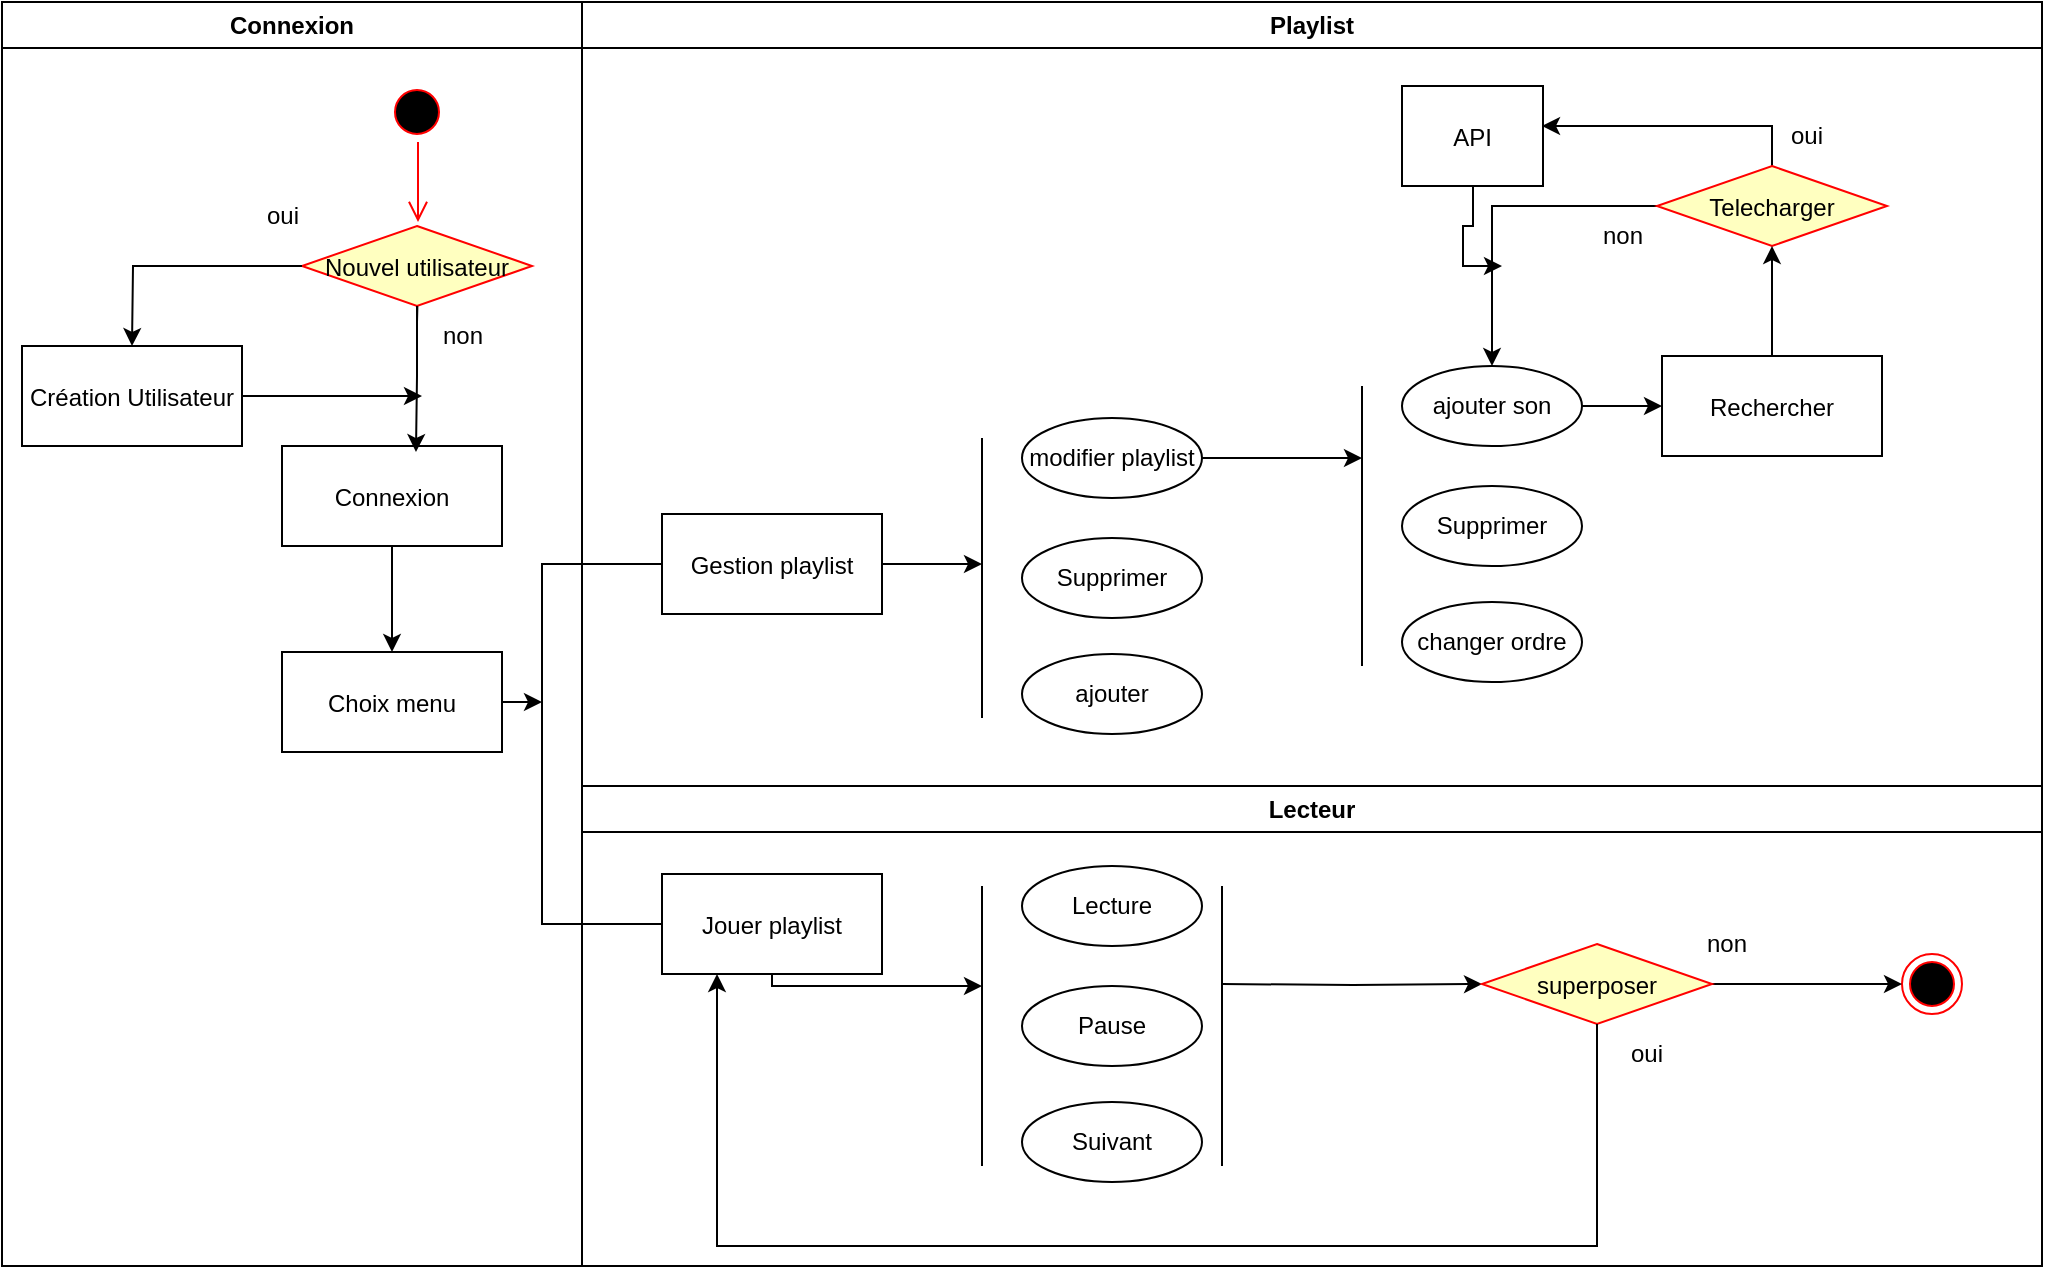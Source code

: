 <mxfile version="24.7.16">
  <diagram name="Page-1" id="e7e014a7-5840-1c2e-5031-d8a46d1fe8dd">
    <mxGraphModel dx="2074" dy="1134" grid="1" gridSize="10" guides="1" tooltips="1" connect="1" arrows="1" fold="1" page="1" pageScale="1" pageWidth="1169" pageHeight="826" background="none" math="0" shadow="0">
      <root>
        <mxCell id="0" />
        <mxCell id="1" parent="0" />
        <mxCell id="2" value="Connexion" style="swimlane;whiteSpace=wrap" parent="1" vertex="1">
          <mxGeometry x="30" y="128" width="290" height="632" as="geometry" />
        </mxCell>
        <mxCell id="5" value="" style="ellipse;shape=startState;fillColor=#000000;strokeColor=#ff0000;" parent="2" vertex="1">
          <mxGeometry x="192.5" y="40" width="30" height="30" as="geometry" />
        </mxCell>
        <mxCell id="6" value="" style="edgeStyle=elbowEdgeStyle;elbow=horizontal;verticalAlign=bottom;endArrow=open;endSize=8;strokeColor=#FF0000;endFill=1;rounded=0" parent="2" source="5" edge="1">
          <mxGeometry x="100" y="40" as="geometry">
            <mxPoint x="208" y="110" as="targetPoint" />
          </mxGeometry>
        </mxCell>
        <mxCell id="y1hk1-lNLU-EG55ICA1L-42" value="" style="edgeStyle=orthogonalEdgeStyle;rounded=0;orthogonalLoop=1;jettySize=auto;html=1;" parent="2" target="y1hk1-lNLU-EG55ICA1L-41" edge="1">
          <mxGeometry relative="1" as="geometry">
            <mxPoint x="207.5" y="160" as="sourcePoint" />
          </mxGeometry>
        </mxCell>
        <mxCell id="E0teG35sYCp0bTSXdKpn-89" style="edgeStyle=orthogonalEdgeStyle;rounded=0;orthogonalLoop=1;jettySize=auto;html=1;" edge="1" parent="2" source="10">
          <mxGeometry relative="1" as="geometry">
            <mxPoint x="270" y="350" as="targetPoint" />
          </mxGeometry>
        </mxCell>
        <mxCell id="10" value="Choix menu" style="" parent="2" vertex="1">
          <mxGeometry x="140" y="325" width="110" height="50" as="geometry" />
        </mxCell>
        <mxCell id="y1hk1-lNLU-EG55ICA1L-41" value="Nouvel utilisateur" style="rhombus;fillColor=#ffffc0;strokeColor=#ff0000;" parent="2" vertex="1">
          <mxGeometry x="150" y="112" width="115" height="40" as="geometry" />
        </mxCell>
        <mxCell id="y1hk1-lNLU-EG55ICA1L-45" value="non" style="text;html=1;align=center;verticalAlign=middle;resizable=0;points=[];autosize=1;strokeColor=none;fillColor=none;" parent="2" vertex="1">
          <mxGeometry x="210" y="152" width="40" height="30" as="geometry" />
        </mxCell>
        <mxCell id="E0teG35sYCp0bTSXdKpn-47" style="edgeStyle=orthogonalEdgeStyle;rounded=0;orthogonalLoop=1;jettySize=auto;html=1;" edge="1" parent="2" source="y1hk1-lNLU-EG55ICA1L-47">
          <mxGeometry relative="1" as="geometry">
            <mxPoint x="210" y="197" as="targetPoint" />
          </mxGeometry>
        </mxCell>
        <mxCell id="y1hk1-lNLU-EG55ICA1L-47" value="Création Utilisateur" style="" parent="2" vertex="1">
          <mxGeometry x="10" y="172" width="110" height="50" as="geometry" />
        </mxCell>
        <mxCell id="y1hk1-lNLU-EG55ICA1L-57" value="oui" style="text;html=1;align=center;verticalAlign=middle;resizable=0;points=[];autosize=1;strokeColor=none;fillColor=none;" parent="2" vertex="1">
          <mxGeometry x="120" y="92" width="40" height="30" as="geometry" />
        </mxCell>
        <mxCell id="E0teG35sYCp0bTSXdKpn-45" style="edgeStyle=orthogonalEdgeStyle;rounded=0;orthogonalLoop=1;jettySize=auto;html=1;" edge="1" parent="2" source="y1hk1-lNLU-EG55ICA1L-41">
          <mxGeometry relative="1" as="geometry">
            <mxPoint x="65" y="172" as="targetPoint" />
          </mxGeometry>
        </mxCell>
        <mxCell id="E0teG35sYCp0bTSXdKpn-49" style="edgeStyle=orthogonalEdgeStyle;rounded=0;orthogonalLoop=1;jettySize=auto;html=1;entryX=0.5;entryY=0;entryDx=0;entryDy=0;" edge="1" parent="2" source="E0teG35sYCp0bTSXdKpn-46" target="10">
          <mxGeometry relative="1" as="geometry" />
        </mxCell>
        <mxCell id="E0teG35sYCp0bTSXdKpn-46" value="Connexion" style="" vertex="1" parent="2">
          <mxGeometry x="140" y="222" width="110" height="50" as="geometry" />
        </mxCell>
        <mxCell id="E0teG35sYCp0bTSXdKpn-48" style="edgeStyle=orthogonalEdgeStyle;rounded=0;orthogonalLoop=1;jettySize=auto;html=1;entryX=0.609;entryY=0.06;entryDx=0;entryDy=0;entryPerimeter=0;" edge="1" parent="2" source="y1hk1-lNLU-EG55ICA1L-41" target="E0teG35sYCp0bTSXdKpn-46">
          <mxGeometry relative="1" as="geometry" />
        </mxCell>
        <mxCell id="3" value="Playlist" style="swimlane;whiteSpace=wrap" parent="1" vertex="1">
          <mxGeometry x="320" y="128" width="730" height="392" as="geometry" />
        </mxCell>
        <mxCell id="y1hk1-lNLU-EG55ICA1L-63" style="edgeStyle=orthogonalEdgeStyle;rounded=0;orthogonalLoop=1;jettySize=auto;html=1;" parent="3" source="y1hk1-lNLU-EG55ICA1L-51" edge="1">
          <mxGeometry relative="1" as="geometry">
            <mxPoint x="200" y="281" as="targetPoint" />
          </mxGeometry>
        </mxCell>
        <mxCell id="y1hk1-lNLU-EG55ICA1L-51" value="Gestion playlist" style="" parent="3" vertex="1">
          <mxGeometry x="40" y="256" width="110" height="50" as="geometry" />
        </mxCell>
        <mxCell id="y1hk1-lNLU-EG55ICA1L-64" value="modifier playlist" style="ellipse;whiteSpace=wrap;html=1;" parent="3" vertex="1">
          <mxGeometry x="220" y="208" width="90" height="40" as="geometry" />
        </mxCell>
        <mxCell id="y1hk1-lNLU-EG55ICA1L-65" value="Supprimer" style="ellipse;whiteSpace=wrap;html=1;" parent="3" vertex="1">
          <mxGeometry x="220" y="268" width="90" height="40" as="geometry" />
        </mxCell>
        <mxCell id="y1hk1-lNLU-EG55ICA1L-66" value="ajouter" style="ellipse;whiteSpace=wrap;html=1;" parent="3" vertex="1">
          <mxGeometry x="220" y="326" width="90" height="40" as="geometry" />
        </mxCell>
        <mxCell id="y1hk1-lNLU-EG55ICA1L-62" value="" style="endArrow=none;html=1;rounded=0;" parent="3" edge="1">
          <mxGeometry width="50" height="50" relative="1" as="geometry">
            <mxPoint x="200" y="358" as="sourcePoint" />
            <mxPoint x="200" y="218" as="targetPoint" />
          </mxGeometry>
        </mxCell>
        <mxCell id="E0teG35sYCp0bTSXdKpn-81" style="edgeStyle=orthogonalEdgeStyle;rounded=0;orthogonalLoop=1;jettySize=auto;html=1;entryX=0.5;entryY=0;entryDx=0;entryDy=0;" edge="1" parent="3" source="y1hk1-lNLU-EG55ICA1L-59" target="E0teG35sYCp0bTSXdKpn-50">
          <mxGeometry relative="1" as="geometry">
            <Array as="points">
              <mxPoint x="455" y="182" />
              <mxPoint x="455" y="102" />
            </Array>
          </mxGeometry>
        </mxCell>
        <mxCell id="E0teG35sYCp0bTSXdKpn-82" style="edgeStyle=orthogonalEdgeStyle;rounded=0;orthogonalLoop=1;jettySize=auto;html=1;exitX=0.5;exitY=0;exitDx=0;exitDy=0;entryX=0.993;entryY=0.4;entryDx=0;entryDy=0;entryPerimeter=0;" edge="1" parent="3" source="y1hk1-lNLU-EG55ICA1L-59" target="E0teG35sYCp0bTSXdKpn-80">
          <mxGeometry relative="1" as="geometry" />
        </mxCell>
        <mxCell id="y1hk1-lNLU-EG55ICA1L-59" value="Telecharger" style="rhombus;fillColor=#ffffc0;strokeColor=#ff0000;" parent="3" vertex="1">
          <mxGeometry x="537.5" y="82" width="115" height="40" as="geometry" />
        </mxCell>
        <mxCell id="E0teG35sYCp0bTSXdKpn-55" style="edgeStyle=orthogonalEdgeStyle;rounded=0;orthogonalLoop=1;jettySize=auto;html=1;entryX=0;entryY=0.5;entryDx=0;entryDy=0;" edge="1" parent="3" source="E0teG35sYCp0bTSXdKpn-50" target="y1hk1-lNLU-EG55ICA1L-52">
          <mxGeometry relative="1" as="geometry" />
        </mxCell>
        <mxCell id="E0teG35sYCp0bTSXdKpn-50" value="ajouter son" style="ellipse;whiteSpace=wrap;html=1;" vertex="1" parent="3">
          <mxGeometry x="410" y="182" width="90" height="40" as="geometry" />
        </mxCell>
        <mxCell id="E0teG35sYCp0bTSXdKpn-51" value="Supprimer" style="ellipse;whiteSpace=wrap;html=1;" vertex="1" parent="3">
          <mxGeometry x="410" y="242" width="90" height="40" as="geometry" />
        </mxCell>
        <mxCell id="E0teG35sYCp0bTSXdKpn-52" value="changer ordre" style="ellipse;whiteSpace=wrap;html=1;" vertex="1" parent="3">
          <mxGeometry x="410" y="300" width="90" height="40" as="geometry" />
        </mxCell>
        <mxCell id="E0teG35sYCp0bTSXdKpn-53" value="" style="endArrow=none;html=1;rounded=0;" edge="1" parent="3">
          <mxGeometry width="50" height="50" relative="1" as="geometry">
            <mxPoint x="390" y="332" as="sourcePoint" />
            <mxPoint x="390" y="192" as="targetPoint" />
          </mxGeometry>
        </mxCell>
        <mxCell id="y1hk1-lNLU-EG55ICA1L-52" value="Rechercher" style="" parent="3" vertex="1">
          <mxGeometry x="540" y="177" width="110" height="50" as="geometry" />
        </mxCell>
        <mxCell id="y1hk1-lNLU-EG55ICA1L-60" value="" style="edgeStyle=orthogonalEdgeStyle;rounded=0;orthogonalLoop=1;jettySize=auto;html=1;" parent="3" source="y1hk1-lNLU-EG55ICA1L-52" target="y1hk1-lNLU-EG55ICA1L-59" edge="1">
          <mxGeometry relative="1" as="geometry" />
        </mxCell>
        <mxCell id="E0teG35sYCp0bTSXdKpn-83" style="edgeStyle=orthogonalEdgeStyle;rounded=0;orthogonalLoop=1;jettySize=auto;html=1;exitX=0.355;exitY=0.98;exitDx=0;exitDy=0;exitPerimeter=0;" edge="1" parent="3" source="E0teG35sYCp0bTSXdKpn-80">
          <mxGeometry relative="1" as="geometry">
            <mxPoint x="460" y="132" as="targetPoint" />
            <Array as="points">
              <mxPoint x="445.5" y="91" />
              <mxPoint x="445.5" y="112" />
              <mxPoint x="440.5" y="112" />
              <mxPoint x="440.5" y="132" />
            </Array>
          </mxGeometry>
        </mxCell>
        <mxCell id="E0teG35sYCp0bTSXdKpn-80" value="API" style="" vertex="1" parent="3">
          <mxGeometry x="410" y="42" width="70.5" height="50" as="geometry" />
        </mxCell>
        <mxCell id="E0teG35sYCp0bTSXdKpn-84" value="oui" style="text;html=1;align=center;verticalAlign=middle;resizable=0;points=[];autosize=1;strokeColor=none;fillColor=none;" vertex="1" parent="3">
          <mxGeometry x="592.25" y="52" width="40" height="30" as="geometry" />
        </mxCell>
        <mxCell id="E0teG35sYCp0bTSXdKpn-85" value="non" style="text;html=1;align=center;verticalAlign=middle;resizable=0;points=[];autosize=1;strokeColor=none;fillColor=none;" vertex="1" parent="3">
          <mxGeometry x="500" y="102" width="40" height="30" as="geometry" />
        </mxCell>
        <mxCell id="E0teG35sYCp0bTSXdKpn-54" value="" style="edgeStyle=orthogonalEdgeStyle;rounded=0;orthogonalLoop=1;jettySize=auto;html=1;" edge="1" parent="3" source="y1hk1-lNLU-EG55ICA1L-64">
          <mxGeometry relative="1" as="geometry">
            <mxPoint x="390" y="228" as="targetPoint" />
          </mxGeometry>
        </mxCell>
        <mxCell id="E0teG35sYCp0bTSXdKpn-87" value="Lecteur" style="swimlane;whiteSpace=wrap;html=1;" vertex="1" parent="1">
          <mxGeometry x="320" y="520" width="730" height="240" as="geometry" />
        </mxCell>
        <mxCell id="E0teG35sYCp0bTSXdKpn-42" style="edgeStyle=orthogonalEdgeStyle;rounded=0;orthogonalLoop=1;jettySize=auto;html=1;" edge="1" parent="E0teG35sYCp0bTSXdKpn-87" source="y1hk1-lNLU-EG55ICA1L-50">
          <mxGeometry relative="1" as="geometry">
            <mxPoint x="200" y="100" as="targetPoint" />
            <Array as="points">
              <mxPoint x="95" y="100" />
              <mxPoint x="181" y="100" />
            </Array>
          </mxGeometry>
        </mxCell>
        <mxCell id="y1hk1-lNLU-EG55ICA1L-50" value="Jouer playlist" style="" parent="E0teG35sYCp0bTSXdKpn-87" vertex="1">
          <mxGeometry x="40" y="44" width="110" height="50" as="geometry" />
        </mxCell>
        <mxCell id="y1hk1-lNLU-EG55ICA1L-67" value="&lt;div&gt;Lecture&lt;br&gt;&lt;/div&gt;" style="ellipse;whiteSpace=wrap;html=1;" parent="E0teG35sYCp0bTSXdKpn-87" vertex="1">
          <mxGeometry x="220" y="40" width="90" height="40" as="geometry" />
        </mxCell>
        <mxCell id="y1hk1-lNLU-EG55ICA1L-68" value="Pause" style="ellipse;whiteSpace=wrap;html=1;" parent="E0teG35sYCp0bTSXdKpn-87" vertex="1">
          <mxGeometry x="220" y="100" width="90" height="40" as="geometry" />
        </mxCell>
        <mxCell id="y1hk1-lNLU-EG55ICA1L-69" value="Suivant" style="ellipse;whiteSpace=wrap;html=1;" parent="E0teG35sYCp0bTSXdKpn-87" vertex="1">
          <mxGeometry x="220" y="158" width="90" height="40" as="geometry" />
        </mxCell>
        <mxCell id="y1hk1-lNLU-EG55ICA1L-70" value="" style="endArrow=none;html=1;rounded=0;" parent="E0teG35sYCp0bTSXdKpn-87" edge="1">
          <mxGeometry width="50" height="50" relative="1" as="geometry">
            <mxPoint x="200" y="190" as="sourcePoint" />
            <mxPoint x="200" y="50" as="targetPoint" />
          </mxGeometry>
        </mxCell>
        <mxCell id="38" value="" style="ellipse;shape=endState;fillColor=#000000;strokeColor=#ff0000" parent="E0teG35sYCp0bTSXdKpn-87" vertex="1">
          <mxGeometry x="660" y="84" width="30" height="30" as="geometry" />
        </mxCell>
        <mxCell id="E0teG35sYCp0bTSXdKpn-44" style="edgeStyle=orthogonalEdgeStyle;rounded=0;orthogonalLoop=1;jettySize=auto;html=1;" edge="1" parent="E0teG35sYCp0bTSXdKpn-87" source="E0teG35sYCp0bTSXdKpn-43" target="38">
          <mxGeometry relative="1" as="geometry" />
        </mxCell>
        <mxCell id="E0teG35sYCp0bTSXdKpn-63" style="edgeStyle=orthogonalEdgeStyle;rounded=0;orthogonalLoop=1;jettySize=auto;html=1;" edge="1" parent="E0teG35sYCp0bTSXdKpn-87" target="E0teG35sYCp0bTSXdKpn-43">
          <mxGeometry relative="1" as="geometry">
            <mxPoint x="320" y="99" as="sourcePoint" />
          </mxGeometry>
        </mxCell>
        <mxCell id="E0teG35sYCp0bTSXdKpn-43" value="superposer " style="rhombus;fillColor=#ffffc0;strokeColor=#ff0000;" vertex="1" parent="E0teG35sYCp0bTSXdKpn-87">
          <mxGeometry x="450" y="79" width="115" height="40" as="geometry" />
        </mxCell>
        <mxCell id="E0teG35sYCp0bTSXdKpn-59" value="oui" style="text;html=1;align=center;verticalAlign=middle;resizable=0;points=[];autosize=1;strokeColor=none;fillColor=none;" vertex="1" parent="E0teG35sYCp0bTSXdKpn-87">
          <mxGeometry x="512.25" y="119" width="40" height="30" as="geometry" />
        </mxCell>
        <mxCell id="E0teG35sYCp0bTSXdKpn-60" value="non" style="text;html=1;align=center;verticalAlign=middle;resizable=0;points=[];autosize=1;strokeColor=none;fillColor=none;" vertex="1" parent="E0teG35sYCp0bTSXdKpn-87">
          <mxGeometry x="552.25" y="64" width="40" height="30" as="geometry" />
        </mxCell>
        <mxCell id="E0teG35sYCp0bTSXdKpn-61" value="" style="endArrow=none;html=1;rounded=0;" edge="1" parent="E0teG35sYCp0bTSXdKpn-87">
          <mxGeometry width="50" height="50" relative="1" as="geometry">
            <mxPoint x="320" y="190" as="sourcePoint" />
            <mxPoint x="320" y="50" as="targetPoint" />
          </mxGeometry>
        </mxCell>
        <mxCell id="E0teG35sYCp0bTSXdKpn-58" style="edgeStyle=orthogonalEdgeStyle;rounded=0;orthogonalLoop=1;jettySize=auto;html=1;entryX=0.25;entryY=1;entryDx=0;entryDy=0;" edge="1" parent="E0teG35sYCp0bTSXdKpn-87" source="E0teG35sYCp0bTSXdKpn-43" target="y1hk1-lNLU-EG55ICA1L-50">
          <mxGeometry relative="1" as="geometry">
            <Array as="points">
              <mxPoint x="508" y="230" />
              <mxPoint x="68" y="230" />
            </Array>
          </mxGeometry>
        </mxCell>
        <mxCell id="E0teG35sYCp0bTSXdKpn-88" style="edgeStyle=orthogonalEdgeStyle;rounded=0;orthogonalLoop=1;jettySize=auto;html=1;entryX=0;entryY=0.5;entryDx=0;entryDy=0;exitX=0;exitY=0.5;exitDx=0;exitDy=0;endArrow=none;endFill=0;" edge="1" parent="1" source="y1hk1-lNLU-EG55ICA1L-50" target="y1hk1-lNLU-EG55ICA1L-51">
          <mxGeometry relative="1" as="geometry">
            <Array as="points">
              <mxPoint x="300" y="589" />
              <mxPoint x="300" y="409" />
            </Array>
          </mxGeometry>
        </mxCell>
      </root>
    </mxGraphModel>
  </diagram>
</mxfile>
